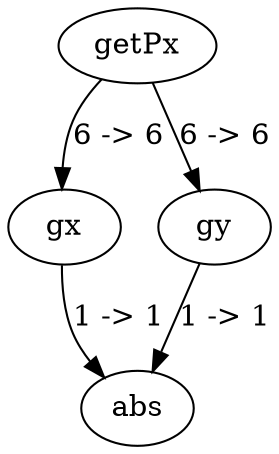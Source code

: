 digraph {
  getPx -> gx[label="6 -> 6"];
  getPx -> gy[label="6 -> 6"];
  gx -> abs[label="1 -> 1"];
  gy -> abs[label="1 -> 1"];
}
